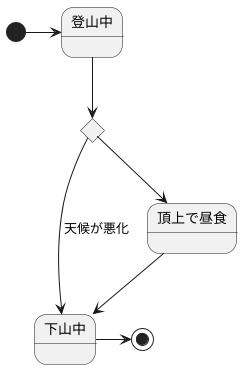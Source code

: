@startuml
'left to right direction
[*] -right-> 登山中
state c <<choice>>
登山中 -down-> c
c --> 頂上で昼食
c --> 下山中 : 天候が悪化
'plantUMLに結合点の表示形式はない
頂上で昼食 --> 下山中

下山中 -right-> [*]
@enduml